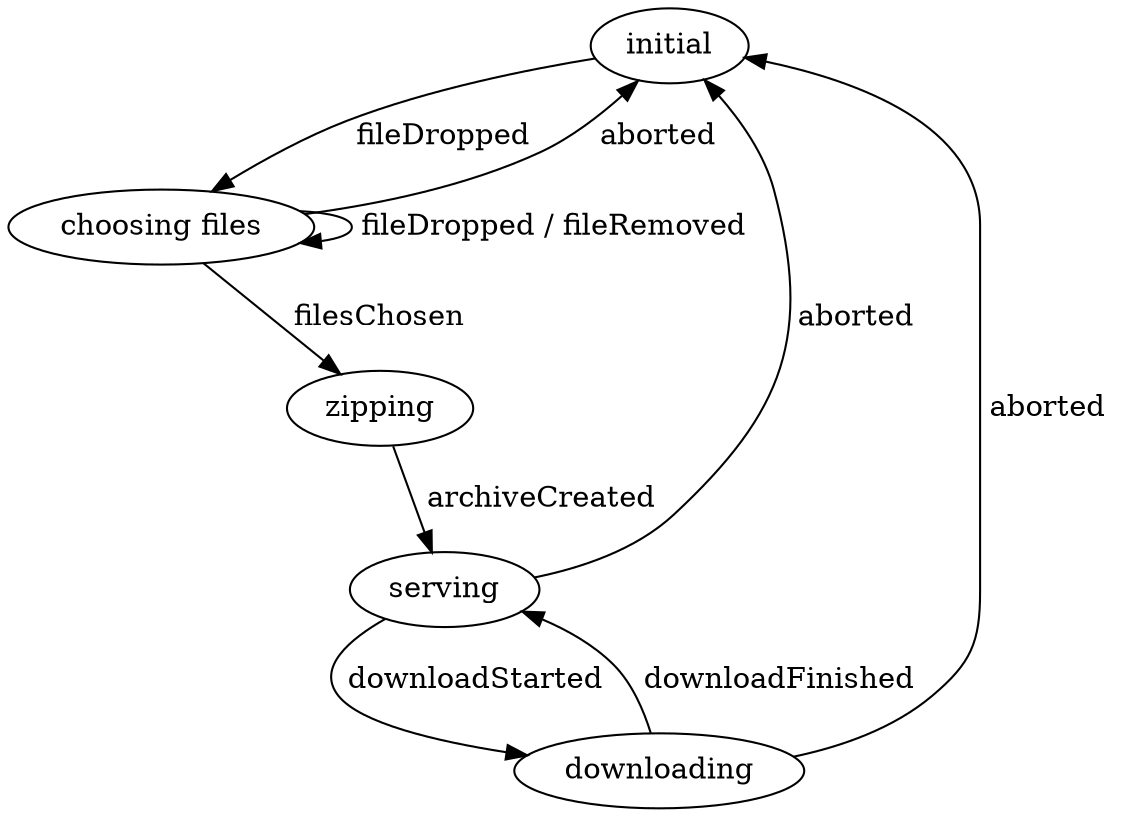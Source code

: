 digraph {
  initial -> "choosing files" [label=" fileDropped "]
  "choosing files" -> "choosing files" [label=" fileDropped / fileRemoved "]
  "choosing files" -> zipping [label=" filesChosen "]
  zipping -> serving [label=" archiveCreated "]

  "choosing files" -> initial [label=" aborted "]
  serving -> downloading [label=" downloadStarted "]
  downloading -> serving [label=" downloadFinished "]
  serving -> initial [label=" aborted "]
  downloading -> initial [label=" aborted "]
}

